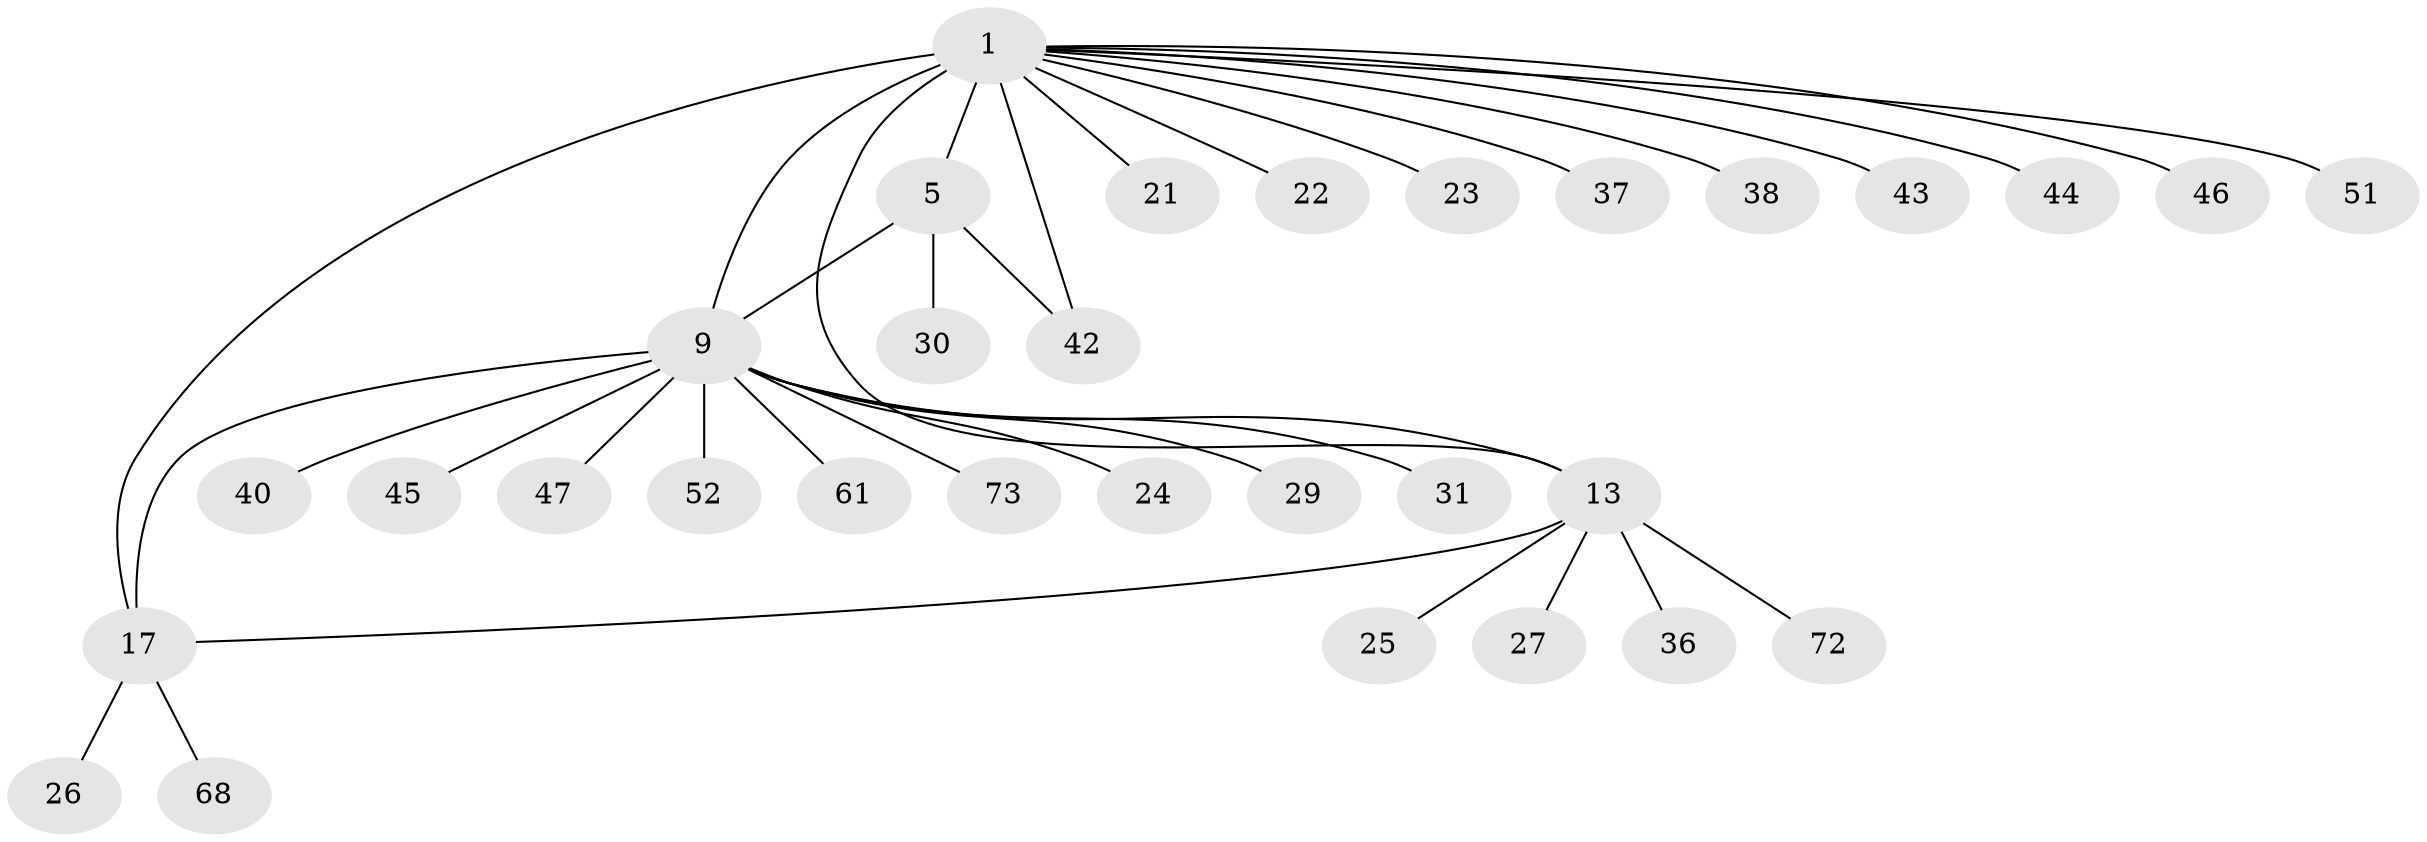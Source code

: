 // original degree distribution, {4: 0.037037037037037035, 5: 0.07407407407407407, 7: 0.06172839506172839, 11: 0.024691358024691357, 9: 0.037037037037037035, 6: 0.024691358024691357, 1: 0.5432098765432098, 2: 0.1728395061728395, 3: 0.024691358024691357}
// Generated by graph-tools (version 1.1) at 2025/19/03/04/25 18:19:38]
// undirected, 31 vertices, 35 edges
graph export_dot {
graph [start="1"]
  node [color=gray90,style=filled];
  1 [super="+32+2"];
  5 [super="+62+28"];
  9 [super="+35+10"];
  13 [super="+53+16+14+15"];
  17 [super="+55+18"];
  21;
  22;
  23;
  24;
  25;
  26;
  27;
  29;
  30;
  31;
  36;
  37;
  38 [super="+77"];
  40;
  42 [super="+65"];
  43;
  44;
  45 [super="+78"];
  46 [super="+59"];
  47;
  51;
  52;
  61 [super="+70+74"];
  68;
  72;
  73;
  1 -- 5 [weight=4];
  1 -- 37;
  1 -- 38 [weight=2];
  1 -- 9 [weight=2];
  1 -- 42;
  1 -- 43;
  1 -- 44;
  1 -- 13 [weight=2];
  1 -- 46;
  1 -- 17 [weight=3];
  1 -- 51;
  1 -- 21;
  1 -- 22;
  1 -- 23;
  5 -- 42;
  5 -- 9;
  5 -- 30;
  9 -- 13 [weight=2];
  9 -- 40;
  9 -- 73;
  9 -- 45;
  9 -- 47;
  9 -- 17 [weight=3];
  9 -- 29;
  9 -- 52;
  9 -- 24;
  9 -- 61;
  9 -- 31;
  13 -- 36;
  13 -- 72;
  13 -- 25;
  13 -- 27;
  13 -- 17;
  17 -- 68;
  17 -- 26;
}
